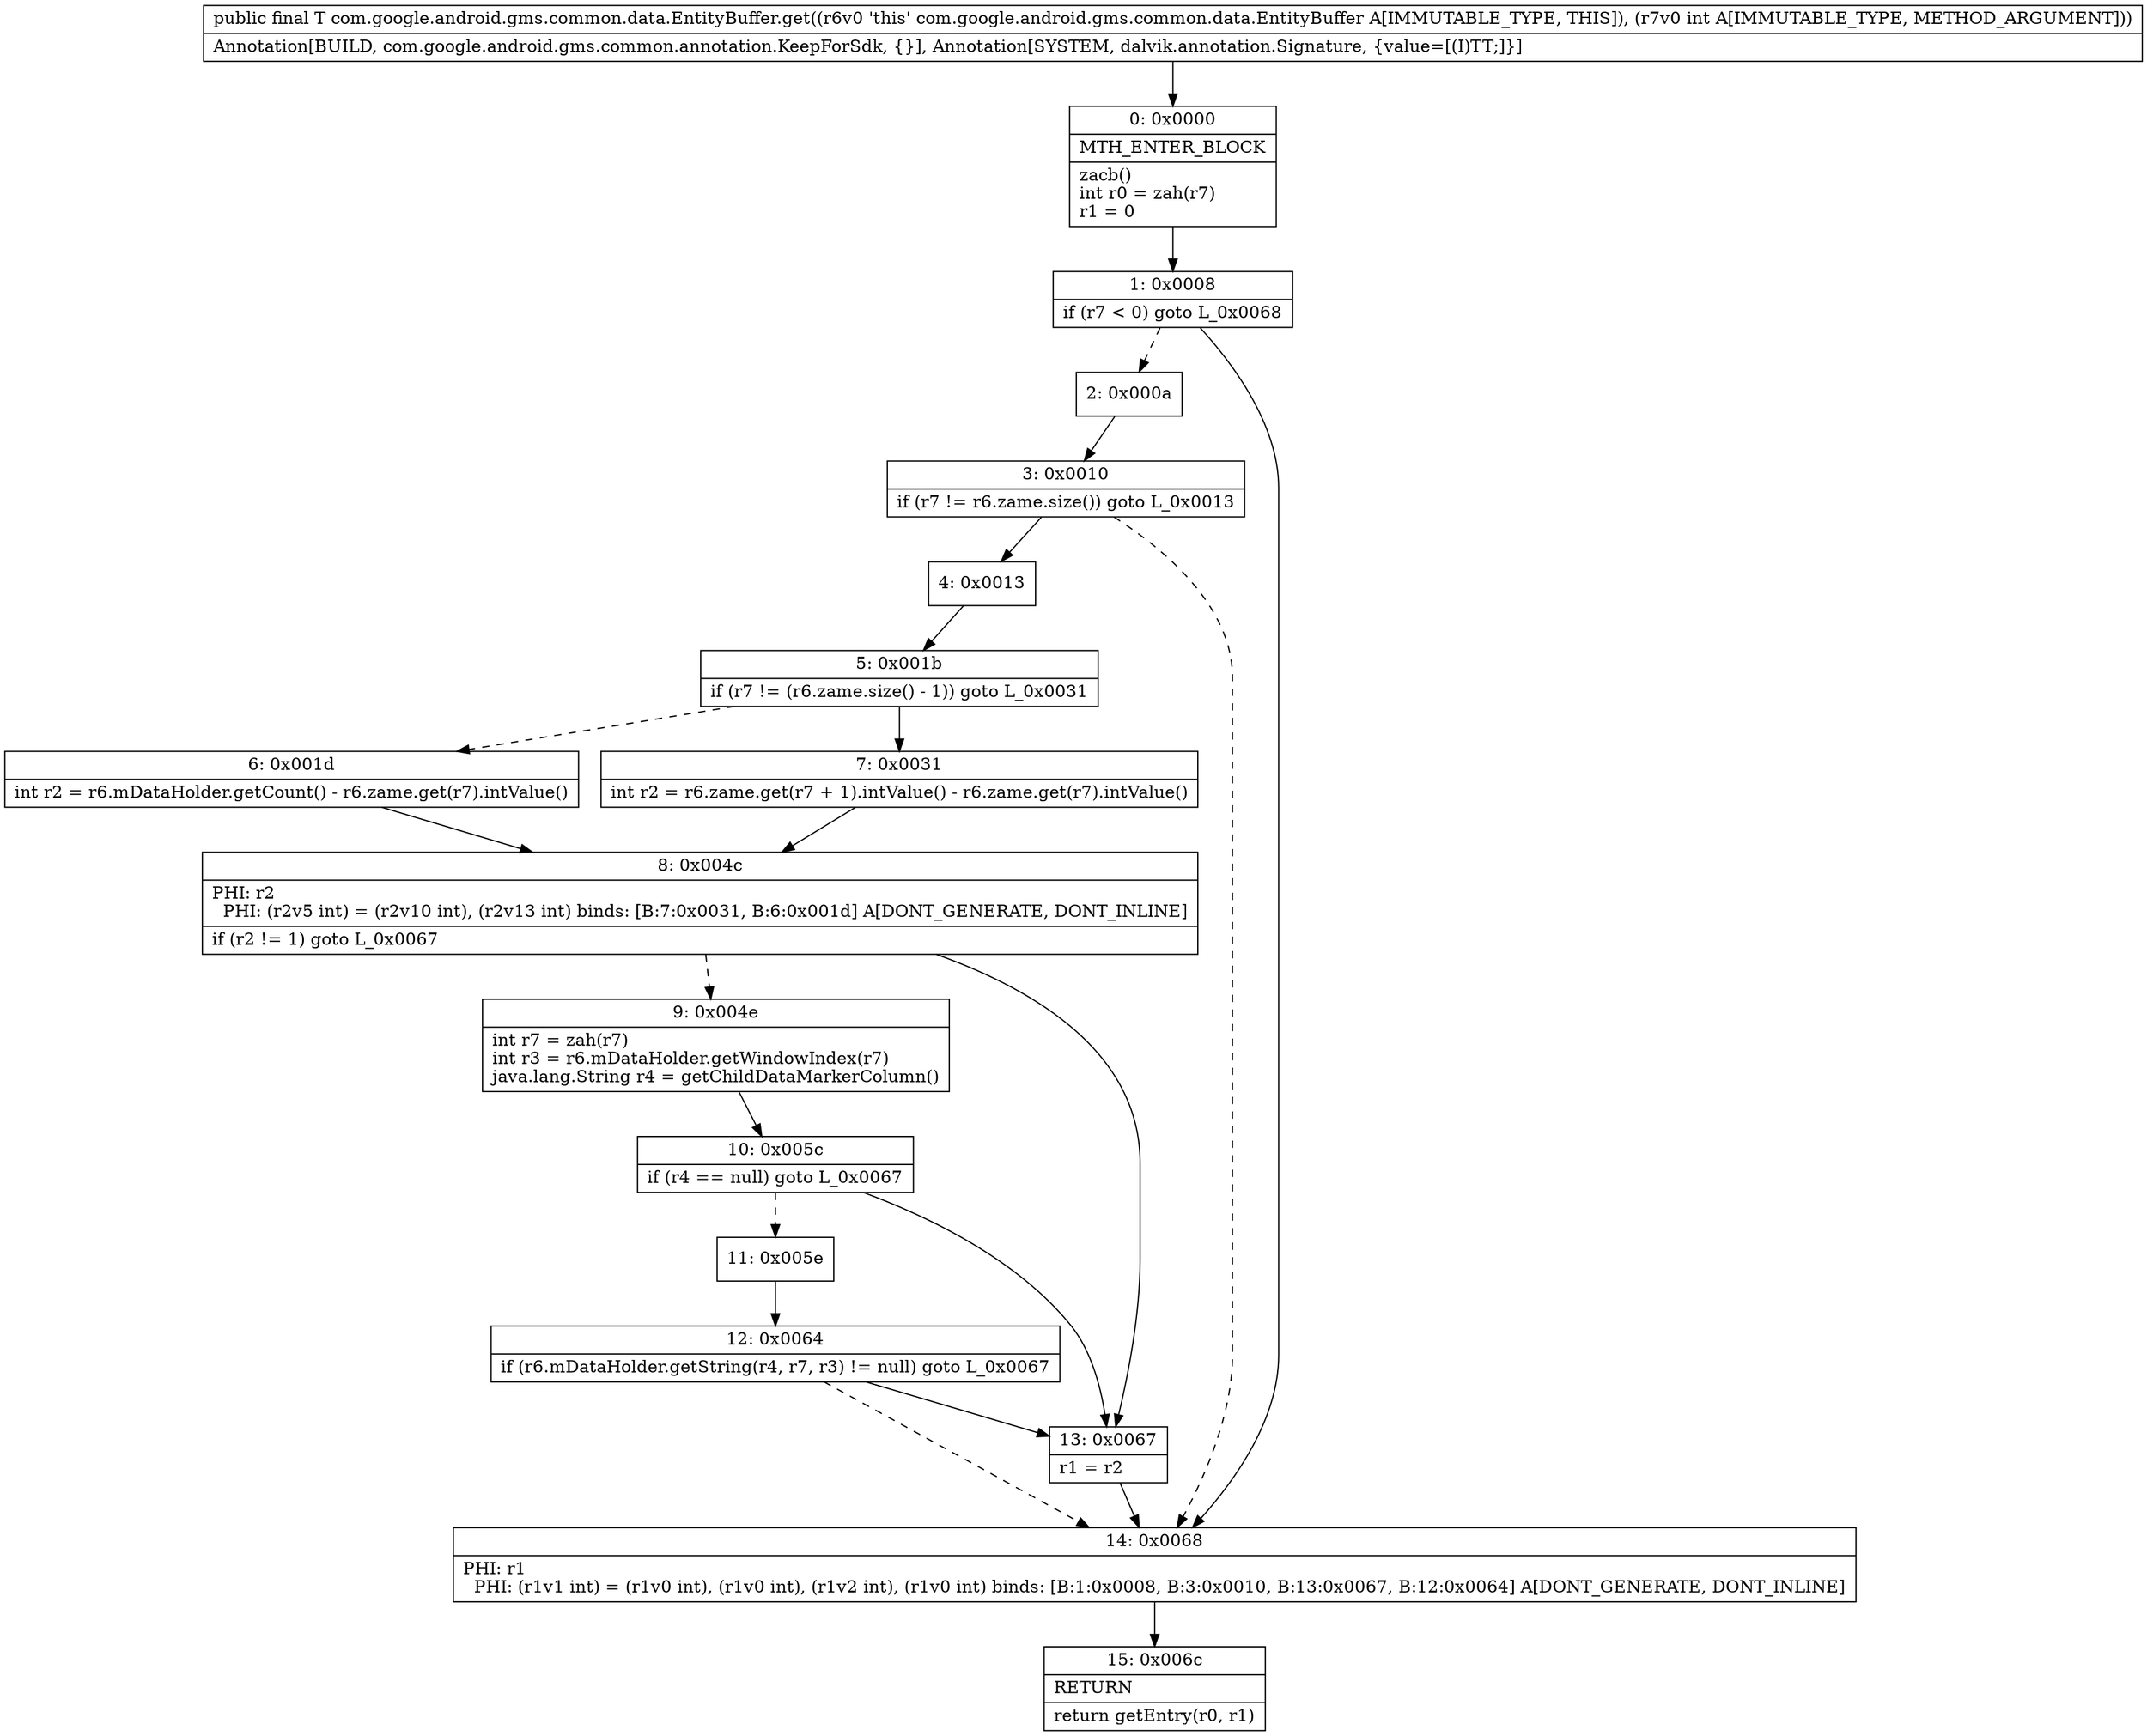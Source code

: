 digraph "CFG forcom.google.android.gms.common.data.EntityBuffer.get(I)Ljava\/lang\/Object;" {
Node_0 [shape=record,label="{0\:\ 0x0000|MTH_ENTER_BLOCK\l|zacb()\lint r0 = zah(r7)\lr1 = 0\l}"];
Node_1 [shape=record,label="{1\:\ 0x0008|if (r7 \< 0) goto L_0x0068\l}"];
Node_2 [shape=record,label="{2\:\ 0x000a}"];
Node_3 [shape=record,label="{3\:\ 0x0010|if (r7 != r6.zame.size()) goto L_0x0013\l}"];
Node_4 [shape=record,label="{4\:\ 0x0013}"];
Node_5 [shape=record,label="{5\:\ 0x001b|if (r7 != (r6.zame.size() \- 1)) goto L_0x0031\l}"];
Node_6 [shape=record,label="{6\:\ 0x001d|int r2 = r6.mDataHolder.getCount() \- r6.zame.get(r7).intValue()\l}"];
Node_7 [shape=record,label="{7\:\ 0x0031|int r2 = r6.zame.get(r7 + 1).intValue() \- r6.zame.get(r7).intValue()\l}"];
Node_8 [shape=record,label="{8\:\ 0x004c|PHI: r2 \l  PHI: (r2v5 int) = (r2v10 int), (r2v13 int) binds: [B:7:0x0031, B:6:0x001d] A[DONT_GENERATE, DONT_INLINE]\l|if (r2 != 1) goto L_0x0067\l}"];
Node_9 [shape=record,label="{9\:\ 0x004e|int r7 = zah(r7)\lint r3 = r6.mDataHolder.getWindowIndex(r7)\ljava.lang.String r4 = getChildDataMarkerColumn()\l}"];
Node_10 [shape=record,label="{10\:\ 0x005c|if (r4 == null) goto L_0x0067\l}"];
Node_11 [shape=record,label="{11\:\ 0x005e}"];
Node_12 [shape=record,label="{12\:\ 0x0064|if (r6.mDataHolder.getString(r4, r7, r3) != null) goto L_0x0067\l}"];
Node_13 [shape=record,label="{13\:\ 0x0067|r1 = r2\l}"];
Node_14 [shape=record,label="{14\:\ 0x0068|PHI: r1 \l  PHI: (r1v1 int) = (r1v0 int), (r1v0 int), (r1v2 int), (r1v0 int) binds: [B:1:0x0008, B:3:0x0010, B:13:0x0067, B:12:0x0064] A[DONT_GENERATE, DONT_INLINE]\l}"];
Node_15 [shape=record,label="{15\:\ 0x006c|RETURN\l|return getEntry(r0, r1)\l}"];
MethodNode[shape=record,label="{public final T com.google.android.gms.common.data.EntityBuffer.get((r6v0 'this' com.google.android.gms.common.data.EntityBuffer A[IMMUTABLE_TYPE, THIS]), (r7v0 int A[IMMUTABLE_TYPE, METHOD_ARGUMENT]))  | Annotation[BUILD, com.google.android.gms.common.annotation.KeepForSdk, \{\}], Annotation[SYSTEM, dalvik.annotation.Signature, \{value=[(I)TT;]\}]\l}"];
MethodNode -> Node_0;
Node_0 -> Node_1;
Node_1 -> Node_2[style=dashed];
Node_1 -> Node_14;
Node_2 -> Node_3;
Node_3 -> Node_4;
Node_3 -> Node_14[style=dashed];
Node_4 -> Node_5;
Node_5 -> Node_6[style=dashed];
Node_5 -> Node_7;
Node_6 -> Node_8;
Node_7 -> Node_8;
Node_8 -> Node_9[style=dashed];
Node_8 -> Node_13;
Node_9 -> Node_10;
Node_10 -> Node_11[style=dashed];
Node_10 -> Node_13;
Node_11 -> Node_12;
Node_12 -> Node_13;
Node_12 -> Node_14[style=dashed];
Node_13 -> Node_14;
Node_14 -> Node_15;
}

